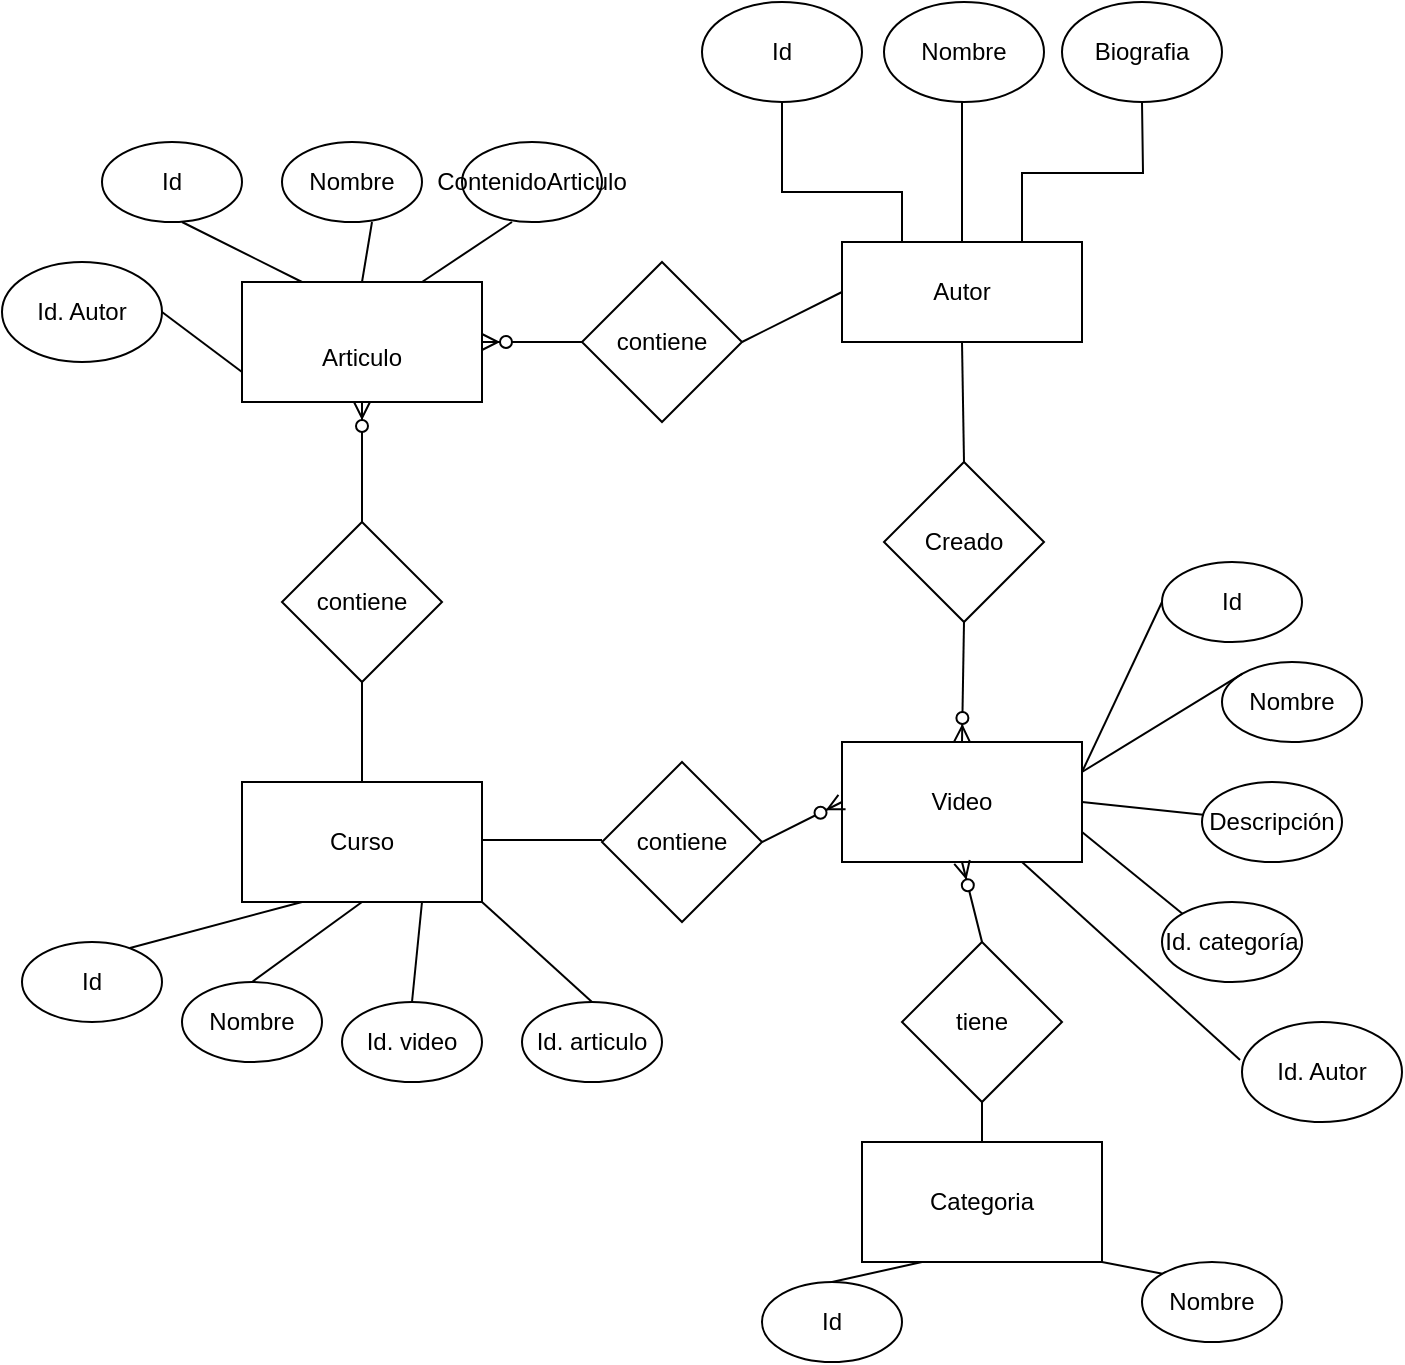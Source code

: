<mxfile version="22.1.8" type="github">
  <diagram name="Page-1" id="bShrFsk_v7wB2PO9vDBH">
    <mxGraphModel dx="1434" dy="788" grid="1" gridSize="10" guides="1" tooltips="1" connect="1" arrows="1" fold="1" page="1" pageScale="1" pageWidth="850" pageHeight="1100" math="0" shadow="0">
      <root>
        <mxCell id="0" />
        <mxCell id="1" parent="0" />
        <mxCell id="FR-igSrA6LLMVyEzO0AX-17" style="rounded=0;orthogonalLoop=1;jettySize=auto;html=1;exitX=0.5;exitY=1;exitDx=0;exitDy=0;entryX=0.5;entryY=0;entryDx=0;entryDy=0;endArrow=none;endFill=0;" parent="1" source="FR-igSrA6LLMVyEzO0AX-1" target="FR-igSrA6LLMVyEzO0AX-9" edge="1">
          <mxGeometry relative="1" as="geometry" />
        </mxCell>
        <mxCell id="FR-igSrA6LLMVyEzO0AX-1" value="Autor&lt;br&gt;" style="rounded=0;whiteSpace=wrap;html=1;" parent="1" vertex="1">
          <mxGeometry x="450" y="230" width="120" height="50" as="geometry" />
        </mxCell>
        <mxCell id="FR-igSrA6LLMVyEzO0AX-2" value="Id" style="ellipse;whiteSpace=wrap;html=1;" parent="1" vertex="1">
          <mxGeometry x="380" y="110" width="80" height="50" as="geometry" />
        </mxCell>
        <mxCell id="FR-igSrA6LLMVyEzO0AX-3" value="Nombre" style="ellipse;whiteSpace=wrap;html=1;" parent="1" vertex="1">
          <mxGeometry x="471" y="110" width="80" height="50" as="geometry" />
        </mxCell>
        <mxCell id="FR-igSrA6LLMVyEzO0AX-4" value="Biografia" style="ellipse;whiteSpace=wrap;html=1;" parent="1" vertex="1">
          <mxGeometry x="560" y="110" width="80" height="50" as="geometry" />
        </mxCell>
        <mxCell id="FR-igSrA6LLMVyEzO0AX-6" value="" style="endArrow=none;html=1;rounded=0;edgeStyle=orthogonalEdgeStyle;exitX=0.75;exitY=0;exitDx=0;exitDy=0;" parent="1" source="FR-igSrA6LLMVyEzO0AX-1" edge="1">
          <mxGeometry width="50" height="50" relative="1" as="geometry">
            <mxPoint x="550" y="210" as="sourcePoint" />
            <mxPoint x="600" y="160" as="targetPoint" />
          </mxGeometry>
        </mxCell>
        <mxCell id="FR-igSrA6LLMVyEzO0AX-7" value="" style="endArrow=none;html=1;rounded=0;edgeStyle=orthogonalEdgeStyle;" parent="1" edge="1">
          <mxGeometry width="50" height="50" relative="1" as="geometry">
            <mxPoint x="510" y="230" as="sourcePoint" />
            <mxPoint x="510" y="159.5" as="targetPoint" />
          </mxGeometry>
        </mxCell>
        <mxCell id="FR-igSrA6LLMVyEzO0AX-8" value="" style="endArrow=none;html=1;rounded=0;edgeStyle=orthogonalEdgeStyle;entryX=0.5;entryY=1;entryDx=0;entryDy=0;exitX=0.25;exitY=0;exitDx=0;exitDy=0;" parent="1" source="FR-igSrA6LLMVyEzO0AX-1" target="FR-igSrA6LLMVyEzO0AX-2" edge="1">
          <mxGeometry width="50" height="50" relative="1" as="geometry">
            <mxPoint x="520" y="240" as="sourcePoint" />
            <mxPoint x="520" y="169.5" as="targetPoint" />
            <Array as="points">
              <mxPoint x="480" y="205" />
              <mxPoint x="420" y="205" />
            </Array>
          </mxGeometry>
        </mxCell>
        <mxCell id="FR-igSrA6LLMVyEzO0AX-9" value="Creado" style="rhombus;whiteSpace=wrap;html=1;" parent="1" vertex="1">
          <mxGeometry x="471" y="340" width="80" height="80" as="geometry" />
        </mxCell>
        <mxCell id="FR-igSrA6LLMVyEzO0AX-10" value="Video" style="rounded=0;whiteSpace=wrap;html=1;" parent="1" vertex="1">
          <mxGeometry x="450" y="480" width="120" height="60" as="geometry" />
        </mxCell>
        <mxCell id="FR-igSrA6LLMVyEzO0AX-11" value="Descripción" style="ellipse;whiteSpace=wrap;html=1;" parent="1" vertex="1">
          <mxGeometry x="630" y="500" width="70" height="40" as="geometry" />
        </mxCell>
        <mxCell id="FR-igSrA6LLMVyEzO0AX-12" value="Nombre" style="ellipse;whiteSpace=wrap;html=1;" parent="1" vertex="1">
          <mxGeometry x="640" y="440" width="70" height="40" as="geometry" />
        </mxCell>
        <mxCell id="FR-igSrA6LLMVyEzO0AX-13" value="" style="endArrow=none;html=1;rounded=0;entryX=1;entryY=0.5;entryDx=0;entryDy=0;" parent="1" source="FR-igSrA6LLMVyEzO0AX-11" target="FR-igSrA6LLMVyEzO0AX-10" edge="1">
          <mxGeometry width="50" height="50" relative="1" as="geometry">
            <mxPoint x="520" y="240" as="sourcePoint" />
            <mxPoint x="520" y="169.5" as="targetPoint" />
          </mxGeometry>
        </mxCell>
        <mxCell id="FR-igSrA6LLMVyEzO0AX-14" value="" style="endArrow=none;html=1;rounded=0;exitX=0;exitY=0;exitDx=0;exitDy=0;entryX=1;entryY=0.25;entryDx=0;entryDy=0;" parent="1" source="FR-igSrA6LLMVyEzO0AX-12" target="FR-igSrA6LLMVyEzO0AX-10" edge="1">
          <mxGeometry width="50" height="50" relative="1" as="geometry">
            <mxPoint x="630" y="455" as="sourcePoint" />
            <mxPoint x="590" y="490" as="targetPoint" />
            <Array as="points" />
          </mxGeometry>
        </mxCell>
        <mxCell id="FR-igSrA6LLMVyEzO0AX-15" value="" style="fontSize=12;html=1;endArrow=ERzeroToMany;endFill=1;rounded=0;exitX=0.5;exitY=1;exitDx=0;exitDy=0;entryX=0.5;entryY=0;entryDx=0;entryDy=0;" parent="1" source="FR-igSrA6LLMVyEzO0AX-9" target="FR-igSrA6LLMVyEzO0AX-10" edge="1">
          <mxGeometry width="100" height="100" relative="1" as="geometry">
            <mxPoint x="500" y="390" as="sourcePoint" />
            <mxPoint x="499" y="520" as="targetPoint" />
          </mxGeometry>
        </mxCell>
        <mxCell id="FR-igSrA6LLMVyEzO0AX-18" value="Curso" style="rounded=0;whiteSpace=wrap;html=1;" parent="1" vertex="1">
          <mxGeometry x="150" y="500" width="120" height="60" as="geometry" />
        </mxCell>
        <mxCell id="FR-igSrA6LLMVyEzO0AX-21" style="edgeStyle=none;rounded=0;orthogonalLoop=1;jettySize=auto;html=1;" parent="1" source="FR-igSrA6LLMVyEzO0AX-19" edge="1">
          <mxGeometry relative="1" as="geometry">
            <mxPoint x="330" y="530" as="targetPoint" />
          </mxGeometry>
        </mxCell>
        <mxCell id="FR-igSrA6LLMVyEzO0AX-19" value="contiene" style="rhombus;whiteSpace=wrap;html=1;" parent="1" vertex="1">
          <mxGeometry x="330" y="490" width="80" height="80" as="geometry" />
        </mxCell>
        <mxCell id="FR-igSrA6LLMVyEzO0AX-20" style="rounded=0;orthogonalLoop=1;jettySize=auto;html=1;exitX=1;exitY=0.5;exitDx=0;exitDy=0;entryX=0;entryY=0.5;entryDx=0;entryDy=0;endArrow=none;endFill=0;" parent="1" edge="1">
          <mxGeometry relative="1" as="geometry">
            <mxPoint x="270" y="529" as="sourcePoint" />
            <mxPoint x="330" y="529" as="targetPoint" />
          </mxGeometry>
        </mxCell>
        <mxCell id="FR-igSrA6LLMVyEzO0AX-22" value="" style="fontSize=12;html=1;endArrow=ERzeroToMany;endFill=1;rounded=0;exitX=1;exitY=0.5;exitDx=0;exitDy=0;entryX=0;entryY=0.5;entryDx=0;entryDy=0;" parent="1" source="FR-igSrA6LLMVyEzO0AX-19" target="FR-igSrA6LLMVyEzO0AX-10" edge="1">
          <mxGeometry width="100" height="100" relative="1" as="geometry">
            <mxPoint x="521" y="430" as="sourcePoint" />
            <mxPoint x="520" y="510" as="targetPoint" />
          </mxGeometry>
        </mxCell>
        <mxCell id="FR-igSrA6LLMVyEzO0AX-23" value="&lt;br&gt;Articulo" style="rounded=0;whiteSpace=wrap;html=1;" parent="1" vertex="1">
          <mxGeometry x="150" y="250" width="120" height="60" as="geometry" />
        </mxCell>
        <mxCell id="FR-igSrA6LLMVyEzO0AX-25" value="contiene" style="rhombus;whiteSpace=wrap;html=1;" parent="1" vertex="1">
          <mxGeometry x="170" y="370" width="80" height="80" as="geometry" />
        </mxCell>
        <mxCell id="FR-igSrA6LLMVyEzO0AX-26" style="rounded=0;orthogonalLoop=1;jettySize=auto;html=1;exitX=0.5;exitY=1;exitDx=0;exitDy=0;entryX=0.5;entryY=0;entryDx=0;entryDy=0;endArrow=none;endFill=0;" parent="1" source="FR-igSrA6LLMVyEzO0AX-25" target="FR-igSrA6LLMVyEzO0AX-18" edge="1">
          <mxGeometry relative="1" as="geometry">
            <mxPoint x="220" y="479" as="sourcePoint" />
            <mxPoint x="280" y="479" as="targetPoint" />
          </mxGeometry>
        </mxCell>
        <mxCell id="FR-igSrA6LLMVyEzO0AX-27" value="" style="fontSize=12;html=1;endArrow=ERzeroToMany;endFill=1;rounded=0;exitX=0.5;exitY=0;exitDx=0;exitDy=0;entryX=0.5;entryY=1;entryDx=0;entryDy=0;" parent="1" source="FR-igSrA6LLMVyEzO0AX-25" target="FR-igSrA6LLMVyEzO0AX-23" edge="1">
          <mxGeometry width="100" height="100" relative="1" as="geometry">
            <mxPoint x="420" y="540" as="sourcePoint" />
            <mxPoint x="460" y="540" as="targetPoint" />
            <Array as="points" />
          </mxGeometry>
        </mxCell>
        <mxCell id="FR-igSrA6LLMVyEzO0AX-30" value="contiene" style="rhombus;whiteSpace=wrap;html=1;" parent="1" vertex="1">
          <mxGeometry x="320" y="240" width="80" height="80" as="geometry" />
        </mxCell>
        <mxCell id="FR-igSrA6LLMVyEzO0AX-32" value="" style="fontSize=12;html=1;endArrow=ERzeroToMany;endFill=1;rounded=0;exitX=0;exitY=0.5;exitDx=0;exitDy=0;entryX=1;entryY=0.5;entryDx=0;entryDy=0;" parent="1" source="FR-igSrA6LLMVyEzO0AX-30" target="FR-igSrA6LLMVyEzO0AX-23" edge="1">
          <mxGeometry width="100" height="100" relative="1" as="geometry">
            <mxPoint x="220" y="380" as="sourcePoint" />
            <mxPoint x="220" y="320" as="targetPoint" />
            <Array as="points" />
          </mxGeometry>
        </mxCell>
        <mxCell id="FR-igSrA6LLMVyEzO0AX-33" style="rounded=0;orthogonalLoop=1;jettySize=auto;html=1;exitX=1;exitY=0.5;exitDx=0;exitDy=0;entryX=0;entryY=0.5;entryDx=0;entryDy=0;endArrow=none;endFill=0;" parent="1" source="FR-igSrA6LLMVyEzO0AX-30" target="FR-igSrA6LLMVyEzO0AX-1" edge="1">
          <mxGeometry relative="1" as="geometry">
            <mxPoint x="400" y="290" as="sourcePoint" />
            <mxPoint x="400" y="340" as="targetPoint" />
          </mxGeometry>
        </mxCell>
        <mxCell id="S8FImL72Wb2MsRWylrde-1" value="Id. categoría" style="ellipse;whiteSpace=wrap;html=1;" vertex="1" parent="1">
          <mxGeometry x="610" y="560" width="70" height="40" as="geometry" />
        </mxCell>
        <mxCell id="S8FImL72Wb2MsRWylrde-2" value="Id. articulo" style="ellipse;whiteSpace=wrap;html=1;" vertex="1" parent="1">
          <mxGeometry x="290" y="610" width="70" height="40" as="geometry" />
        </mxCell>
        <mxCell id="S8FImL72Wb2MsRWylrde-3" value="Id" style="ellipse;whiteSpace=wrap;html=1;" vertex="1" parent="1">
          <mxGeometry x="40" y="580" width="70" height="40" as="geometry" />
        </mxCell>
        <mxCell id="S8FImL72Wb2MsRWylrde-4" value="Nombre" style="ellipse;whiteSpace=wrap;html=1;" vertex="1" parent="1">
          <mxGeometry x="120" y="600" width="70" height="40" as="geometry" />
        </mxCell>
        <mxCell id="S8FImL72Wb2MsRWylrde-5" value="Id. video" style="ellipse;whiteSpace=wrap;html=1;" vertex="1" parent="1">
          <mxGeometry x="200" y="610" width="70" height="40" as="geometry" />
        </mxCell>
        <mxCell id="S8FImL72Wb2MsRWylrde-7" value="Id" style="ellipse;whiteSpace=wrap;html=1;" vertex="1" parent="1">
          <mxGeometry x="80" y="180" width="70" height="40" as="geometry" />
        </mxCell>
        <mxCell id="S8FImL72Wb2MsRWylrde-8" value="Nombre" style="ellipse;whiteSpace=wrap;html=1;" vertex="1" parent="1">
          <mxGeometry x="170" y="180" width="70" height="40" as="geometry" />
        </mxCell>
        <mxCell id="S8FImL72Wb2MsRWylrde-10" value="Categoria" style="rounded=0;whiteSpace=wrap;html=1;" vertex="1" parent="1">
          <mxGeometry x="460" y="680" width="120" height="60" as="geometry" />
        </mxCell>
        <mxCell id="S8FImL72Wb2MsRWylrde-11" value="Id" style="ellipse;whiteSpace=wrap;html=1;" vertex="1" parent="1">
          <mxGeometry x="410" y="750" width="70" height="40" as="geometry" />
        </mxCell>
        <mxCell id="S8FImL72Wb2MsRWylrde-12" value="Nombre" style="ellipse;whiteSpace=wrap;html=1;" vertex="1" parent="1">
          <mxGeometry x="600" y="740" width="70" height="40" as="geometry" />
        </mxCell>
        <mxCell id="S8FImL72Wb2MsRWylrde-13" value="" style="endArrow=none;html=1;rounded=0;entryX=1;entryY=0.25;entryDx=0;entryDy=0;exitX=0;exitY=0.5;exitDx=0;exitDy=0;" edge="1" parent="1" source="S8FImL72Wb2MsRWylrde-30" target="FR-igSrA6LLMVyEzO0AX-10">
          <mxGeometry width="50" height="50" relative="1" as="geometry">
            <mxPoint x="621" y="436" as="sourcePoint" />
            <mxPoint x="566" y="480" as="targetPoint" />
          </mxGeometry>
        </mxCell>
        <mxCell id="S8FImL72Wb2MsRWylrde-14" value="" style="endArrow=none;html=1;rounded=0;entryX=0.75;entryY=0;entryDx=0;entryDy=0;" edge="1" parent="1" target="FR-igSrA6LLMVyEzO0AX-23">
          <mxGeometry width="50" height="50" relative="1" as="geometry">
            <mxPoint x="285" y="220" as="sourcePoint" />
            <mxPoint x="230" y="264" as="targetPoint" />
          </mxGeometry>
        </mxCell>
        <mxCell id="S8FImL72Wb2MsRWylrde-15" value="" style="endArrow=none;html=1;rounded=0;entryX=0.25;entryY=0;entryDx=0;entryDy=0;" edge="1" parent="1" target="FR-igSrA6LLMVyEzO0AX-23">
          <mxGeometry width="50" height="50" relative="1" as="geometry">
            <mxPoint x="120" y="220" as="sourcePoint" />
            <mxPoint x="65" y="264" as="targetPoint" />
          </mxGeometry>
        </mxCell>
        <mxCell id="S8FImL72Wb2MsRWylrde-16" value="" style="endArrow=none;html=1;rounded=0;entryX=1;entryY=0.5;entryDx=0;entryDy=0;exitX=0.5;exitY=0;exitDx=0;exitDy=0;" edge="1" parent="1" source="FR-igSrA6LLMVyEzO0AX-23">
          <mxGeometry width="50" height="50" relative="1" as="geometry">
            <mxPoint x="270" y="176" as="sourcePoint" />
            <mxPoint x="215" y="220" as="targetPoint" />
          </mxGeometry>
        </mxCell>
        <mxCell id="S8FImL72Wb2MsRWylrde-18" value="" style="endArrow=none;html=1;rounded=0;entryX=0.771;entryY=0.075;entryDx=0;entryDy=0;exitX=0.25;exitY=1;exitDx=0;exitDy=0;entryPerimeter=0;" edge="1" parent="1" source="FR-igSrA6LLMVyEzO0AX-18" target="S8FImL72Wb2MsRWylrde-3">
          <mxGeometry width="50" height="50" relative="1" as="geometry">
            <mxPoint x="175" y="550" as="sourcePoint" />
            <mxPoint x="120" y="594" as="targetPoint" />
          </mxGeometry>
        </mxCell>
        <mxCell id="S8FImL72Wb2MsRWylrde-19" value="" style="endArrow=none;html=1;rounded=0;entryX=0;entryY=0;entryDx=0;entryDy=0;exitX=0.5;exitY=1;exitDx=0;exitDy=0;" edge="1" parent="1" source="S8FImL72Wb2MsRWylrde-10" target="S8FImL72Wb2MsRWylrde-12">
          <mxGeometry width="50" height="50" relative="1" as="geometry">
            <mxPoint x="635" y="686" as="sourcePoint" />
            <mxPoint x="580" y="730" as="targetPoint" />
            <Array as="points">
              <mxPoint x="580" y="740" />
            </Array>
          </mxGeometry>
        </mxCell>
        <mxCell id="S8FImL72Wb2MsRWylrde-20" value="" style="endArrow=none;html=1;rounded=0;entryX=0.25;entryY=1;entryDx=0;entryDy=0;exitX=0.5;exitY=0;exitDx=0;exitDy=0;" edge="1" parent="1" source="S8FImL72Wb2MsRWylrde-11" target="S8FImL72Wb2MsRWylrde-10">
          <mxGeometry width="50" height="50" relative="1" as="geometry">
            <mxPoint x="560" y="656" as="sourcePoint" />
            <mxPoint x="505" y="700" as="targetPoint" />
          </mxGeometry>
        </mxCell>
        <mxCell id="S8FImL72Wb2MsRWylrde-21" value="" style="endArrow=none;html=1;rounded=0;entryX=1;entryY=0.75;entryDx=0;entryDy=0;exitX=0;exitY=0;exitDx=0;exitDy=0;" edge="1" parent="1" source="S8FImL72Wb2MsRWylrde-1" target="FR-igSrA6LLMVyEzO0AX-10">
          <mxGeometry width="50" height="50" relative="1" as="geometry">
            <mxPoint x="625" y="516" as="sourcePoint" />
            <mxPoint x="570" y="560" as="targetPoint" />
          </mxGeometry>
        </mxCell>
        <mxCell id="S8FImL72Wb2MsRWylrde-24" value="ContenidoArticulo" style="ellipse;whiteSpace=wrap;html=1;" vertex="1" parent="1">
          <mxGeometry x="260" y="180" width="70" height="40" as="geometry" />
        </mxCell>
        <mxCell id="S8FImL72Wb2MsRWylrde-25" value="tiene" style="rhombus;whiteSpace=wrap;html=1;" vertex="1" parent="1">
          <mxGeometry x="480" y="580" width="80" height="80" as="geometry" />
        </mxCell>
        <mxCell id="S8FImL72Wb2MsRWylrde-26" style="rounded=0;orthogonalLoop=1;jettySize=auto;html=1;exitX=0.5;exitY=1;exitDx=0;exitDy=0;entryX=0.5;entryY=0;entryDx=0;entryDy=0;endArrow=none;endFill=0;" edge="1" parent="1" source="S8FImL72Wb2MsRWylrde-25" target="S8FImL72Wb2MsRWylrde-10">
          <mxGeometry relative="1" as="geometry">
            <mxPoint x="580" y="610" as="sourcePoint" />
            <mxPoint x="581" y="670" as="targetPoint" />
          </mxGeometry>
        </mxCell>
        <mxCell id="S8FImL72Wb2MsRWylrde-27" style="edgeStyle=none;rounded=0;orthogonalLoop=1;jettySize=auto;html=1;exitX=0.5;exitY=0;exitDx=0;exitDy=0;" edge="1" parent="1" source="S8FImL72Wb2MsRWylrde-25" target="S8FImL72Wb2MsRWylrde-25">
          <mxGeometry relative="1" as="geometry" />
        </mxCell>
        <mxCell id="S8FImL72Wb2MsRWylrde-28" style="edgeStyle=none;rounded=0;orthogonalLoop=1;jettySize=auto;html=1;exitX=0;exitY=0;exitDx=0;exitDy=0;" edge="1" parent="1" source="S8FImL72Wb2MsRWylrde-25" target="S8FImL72Wb2MsRWylrde-25">
          <mxGeometry relative="1" as="geometry" />
        </mxCell>
        <mxCell id="S8FImL72Wb2MsRWylrde-29" value="" style="fontSize=12;html=1;endArrow=ERzeroToMany;endFill=1;rounded=0;exitX=0.5;exitY=0;exitDx=0;exitDy=0;entryX=0.5;entryY=1;entryDx=0;entryDy=0;" edge="1" parent="1" source="S8FImL72Wb2MsRWylrde-25" target="FR-igSrA6LLMVyEzO0AX-10">
          <mxGeometry width="100" height="100" relative="1" as="geometry">
            <mxPoint x="519.5" y="580" as="sourcePoint" />
            <mxPoint x="519.5" y="520" as="targetPoint" />
            <Array as="points" />
          </mxGeometry>
        </mxCell>
        <mxCell id="S8FImL72Wb2MsRWylrde-30" value="Id" style="ellipse;whiteSpace=wrap;html=1;" vertex="1" parent="1">
          <mxGeometry x="610" y="390" width="70" height="40" as="geometry" />
        </mxCell>
        <mxCell id="S8FImL72Wb2MsRWylrde-32" value="" style="endArrow=none;html=1;rounded=0;exitX=0.5;exitY=1;exitDx=0;exitDy=0;entryX=0.5;entryY=0;entryDx=0;entryDy=0;" edge="1" parent="1" source="FR-igSrA6LLMVyEzO0AX-18" target="S8FImL72Wb2MsRWylrde-4">
          <mxGeometry width="50" height="50" relative="1" as="geometry">
            <mxPoint x="190" y="570" as="sourcePoint" />
            <mxPoint x="200" y="620" as="targetPoint" />
          </mxGeometry>
        </mxCell>
        <mxCell id="S8FImL72Wb2MsRWylrde-33" style="edgeStyle=none;rounded=0;orthogonalLoop=1;jettySize=auto;html=1;entryX=0.5;entryY=0;entryDx=0;entryDy=0;" edge="1" parent="1" source="S8FImL72Wb2MsRWylrde-4" target="S8FImL72Wb2MsRWylrde-4">
          <mxGeometry relative="1" as="geometry" />
        </mxCell>
        <mxCell id="S8FImL72Wb2MsRWylrde-36" value="" style="endArrow=none;html=1;rounded=0;exitX=0.75;exitY=1;exitDx=0;exitDy=0;entryX=0.5;entryY=0;entryDx=0;entryDy=0;" edge="1" parent="1" source="FR-igSrA6LLMVyEzO0AX-18" target="S8FImL72Wb2MsRWylrde-5">
          <mxGeometry width="50" height="50" relative="1" as="geometry">
            <mxPoint x="220" y="570" as="sourcePoint" />
            <mxPoint x="260" y="600" as="targetPoint" />
          </mxGeometry>
        </mxCell>
        <mxCell id="S8FImL72Wb2MsRWylrde-37" value="" style="endArrow=none;html=1;rounded=0;exitX=1;exitY=1;exitDx=0;exitDy=0;entryX=0.5;entryY=0;entryDx=0;entryDy=0;" edge="1" parent="1" source="FR-igSrA6LLMVyEzO0AX-18" target="S8FImL72Wb2MsRWylrde-2">
          <mxGeometry width="50" height="50" relative="1" as="geometry">
            <mxPoint x="250" y="570" as="sourcePoint" />
            <mxPoint x="245" y="620" as="targetPoint" />
          </mxGeometry>
        </mxCell>
        <mxCell id="S8FImL72Wb2MsRWylrde-38" value="Id. Autor" style="ellipse;whiteSpace=wrap;html=1;" vertex="1" parent="1">
          <mxGeometry x="650" y="620" width="80" height="50" as="geometry" />
        </mxCell>
        <mxCell id="S8FImL72Wb2MsRWylrde-39" value="" style="endArrow=none;html=1;rounded=0;entryX=-0.012;entryY=0.38;entryDx=0;entryDy=0;entryPerimeter=0;exitX=0.75;exitY=1;exitDx=0;exitDy=0;" edge="1" parent="1" source="FR-igSrA6LLMVyEzO0AX-10" target="S8FImL72Wb2MsRWylrde-38">
          <mxGeometry width="50" height="50" relative="1" as="geometry">
            <mxPoint x="520" y="240" as="sourcePoint" />
            <mxPoint x="520" y="169.5" as="targetPoint" />
          </mxGeometry>
        </mxCell>
        <mxCell id="S8FImL72Wb2MsRWylrde-40" value="Id. Autor" style="ellipse;whiteSpace=wrap;html=1;" vertex="1" parent="1">
          <mxGeometry x="30" y="240" width="80" height="50" as="geometry" />
        </mxCell>
        <mxCell id="S8FImL72Wb2MsRWylrde-41" value="" style="endArrow=none;html=1;rounded=0;entryX=1;entryY=0.5;entryDx=0;entryDy=0;exitX=0;exitY=0.75;exitDx=0;exitDy=0;" edge="1" parent="1" target="S8FImL72Wb2MsRWylrde-40" source="FR-igSrA6LLMVyEzO0AX-23">
          <mxGeometry width="50" height="50" relative="1" as="geometry">
            <mxPoint x="-80" y="160" as="sourcePoint" />
            <mxPoint x="-100" y="-210.5" as="targetPoint" />
          </mxGeometry>
        </mxCell>
      </root>
    </mxGraphModel>
  </diagram>
</mxfile>
